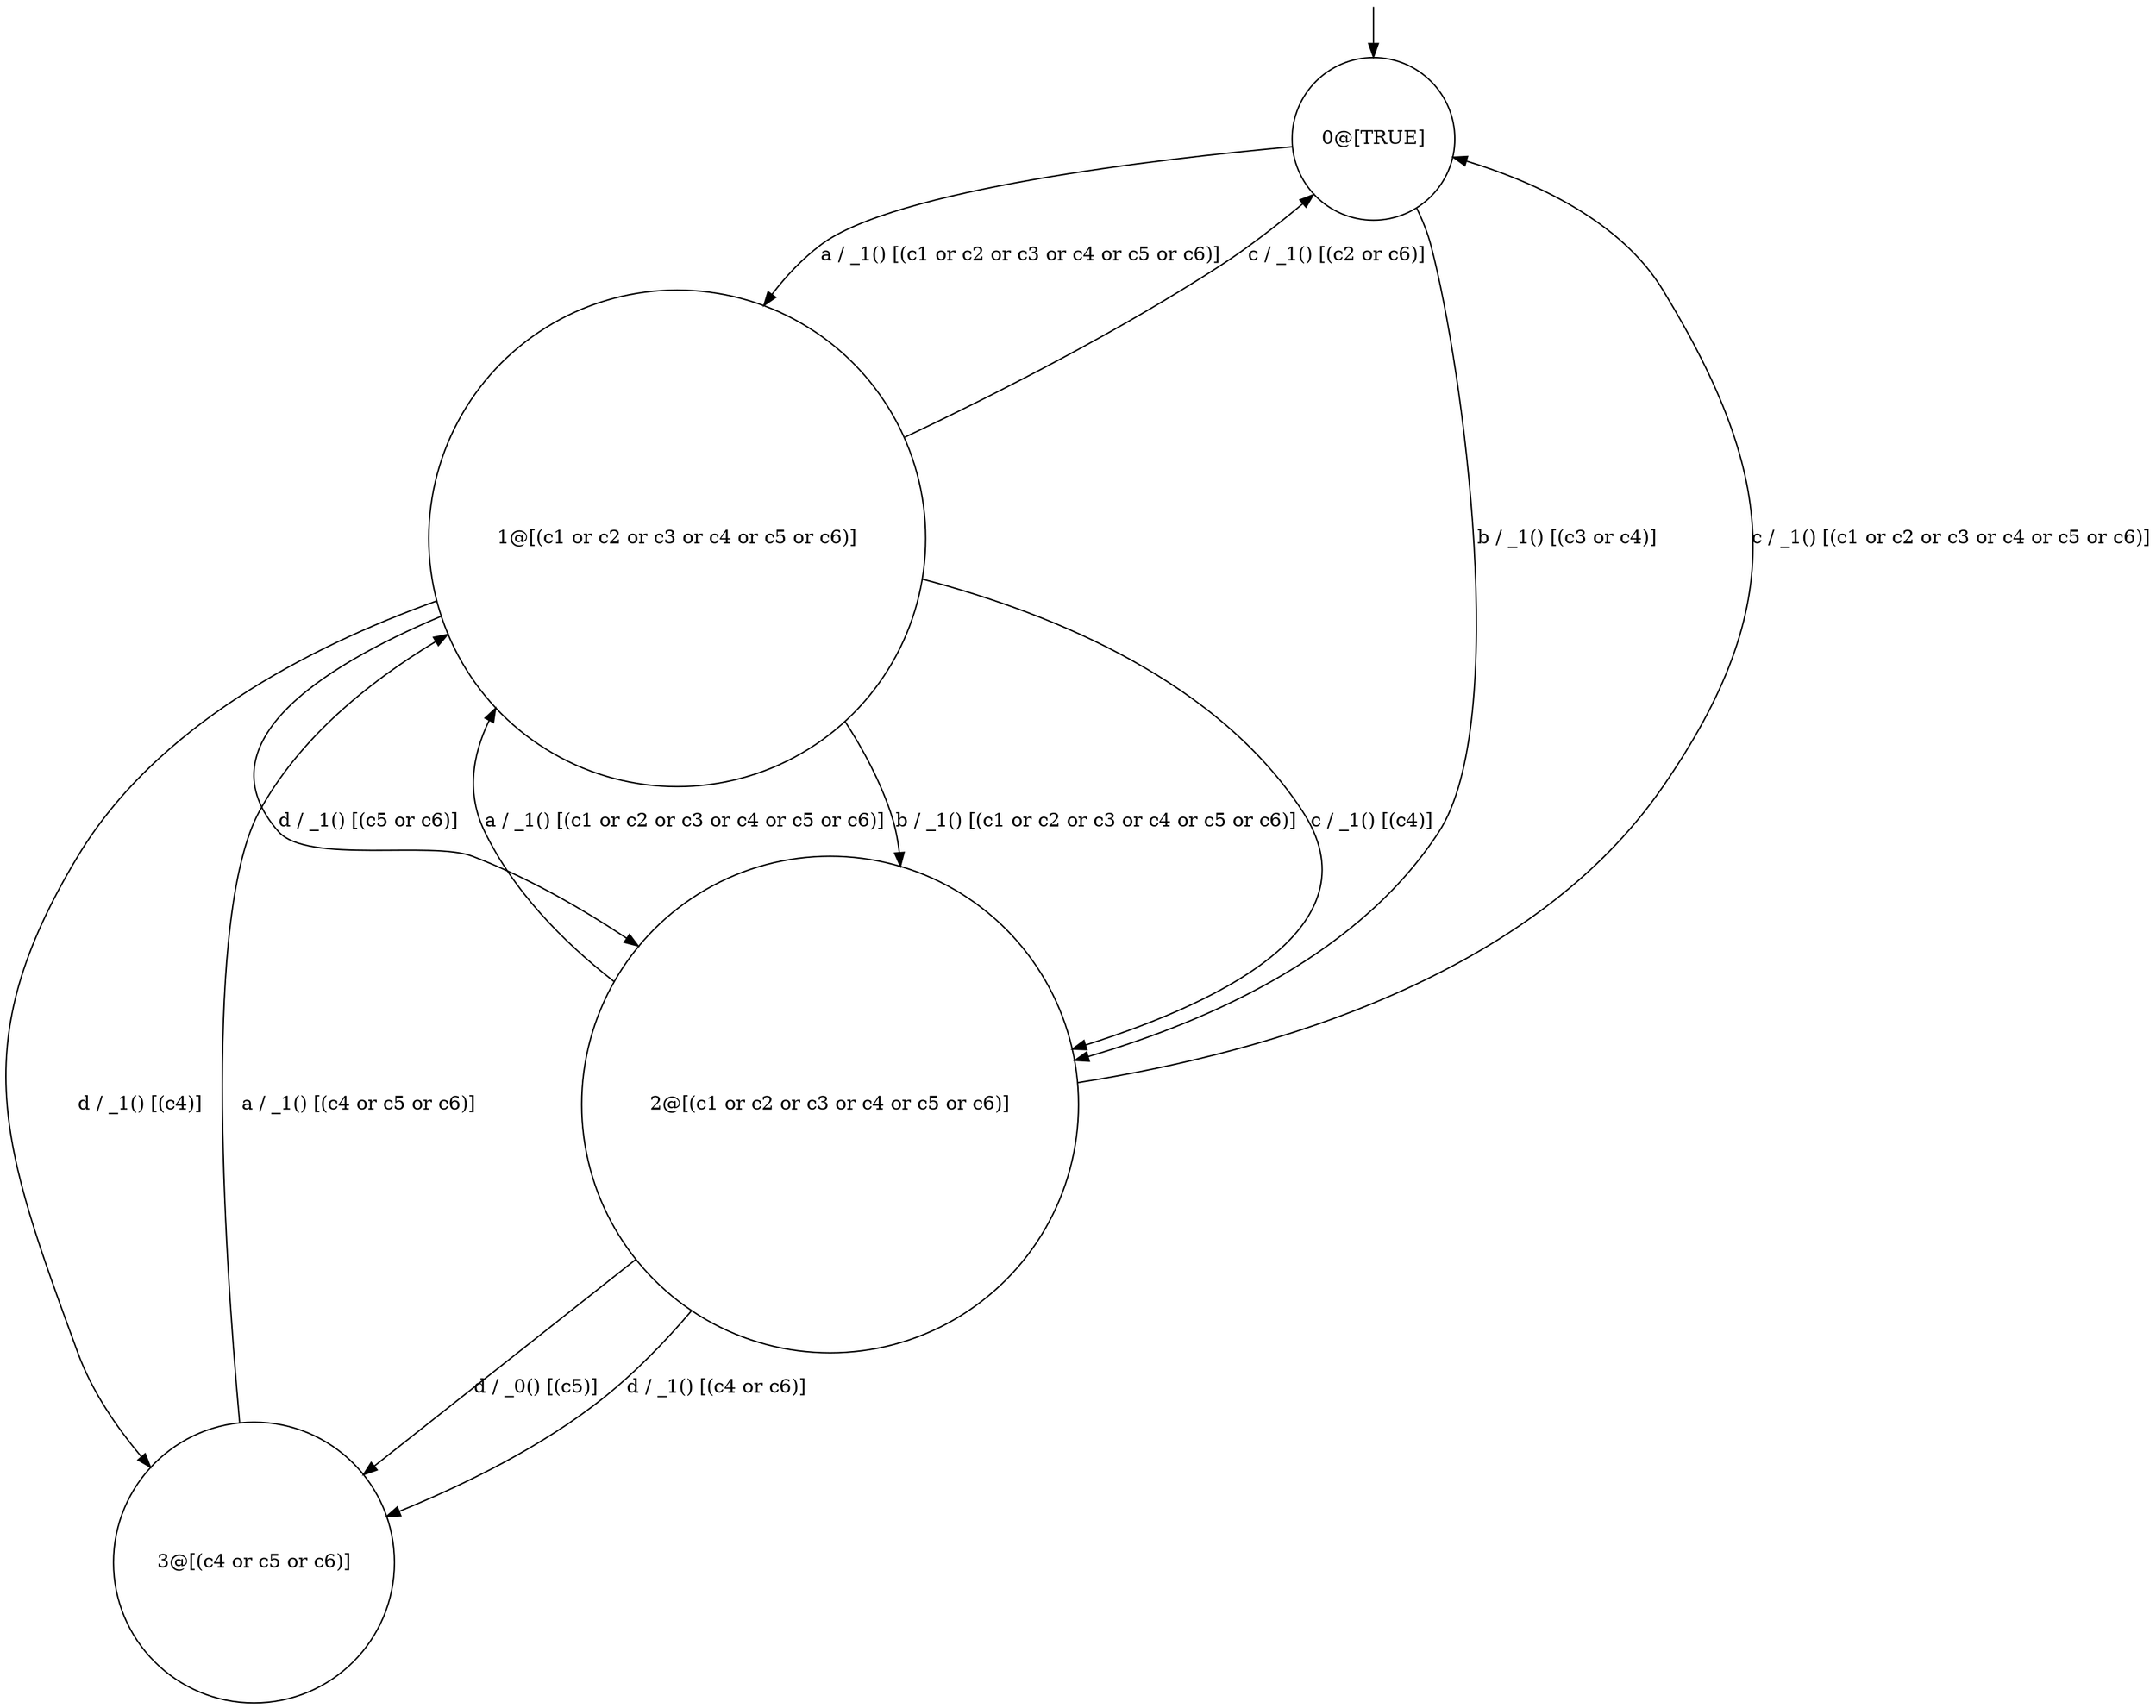 digraph g {
	edge [lblstyle="above, sloped"];
	s0 [shape="circle" label="0@[TRUE]"];
	s1 [shape="circle" label="1@[(c1 or c2 or c3 or c4 or c5 or c6)]"];
	s2 [shape="circle" label="2@[(c1 or c2 or c3 or c4 or c5 or c6)]"];
	s3 [shape="circle" label="3@[(c4 or c5 or c6)]"];
	s0 -> s1 [label="a / _1() [(c1 or c2 or c3 or c4 or c5 or c6)]"];
	s0 -> s2 [label="b / _1() [(c3 or c4)]"];
	s1 -> s2 [label="b / _1() [(c1 or c2 or c3 or c4 or c5 or c6)]"];
	s1 -> s2 [label="c / _1() [(c4)]"];
	s1 -> s0 [label="c / _1() [(c2 or c6)]"];
	s1 -> s3 [label="d / _1() [(c4)]"];
	s1 -> s2 [label="d / _1() [(c5 or c6)]"];
	s2 -> s1 [label="a / _1() [(c1 or c2 or c3 or c4 or c5 or c6)]"];
	s2 -> s0 [label="c / _1() [(c1 or c2 or c3 or c4 or c5 or c6)]"];
	s2 -> s3 [label="d / _0() [(c5)]"];
	s2 -> s3 [label="d / _1() [(c4 or c6)]"];
	s3 -> s1 [label="a / _1() [(c4 or c5 or c6)]"];
	__start0 [label="" shape="none" width="0" height="0"];
	__start0 -> s0;
}